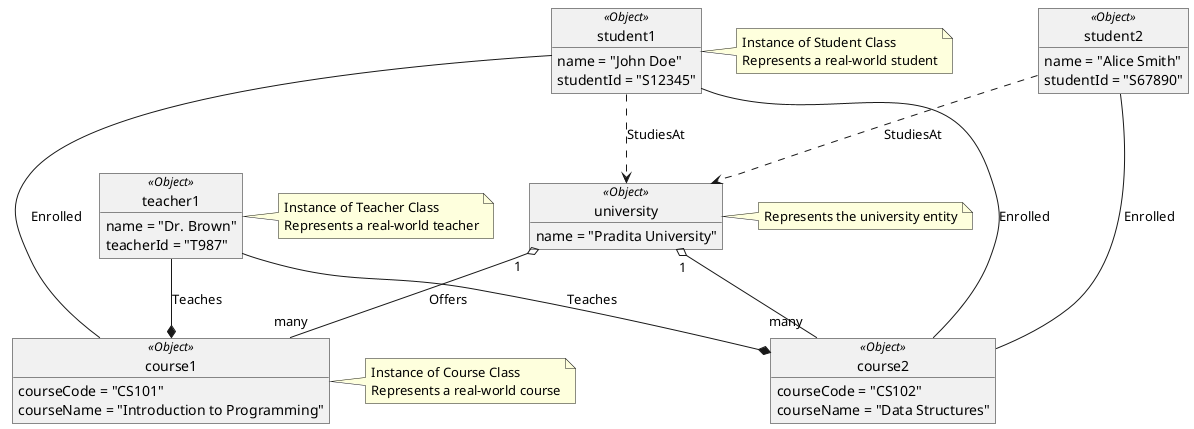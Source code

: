 @startuml

' Defining Objects
object student1 <<Object>> {
  name = "John Doe"
  studentId = "S12345"
}

object student2 <<Object>> {
  name = "Alice Smith"
  studentId = "S67890"
}

object course1 <<Object>> {
  courseCode = "CS101"
  courseName = "Introduction to Programming"
}

object course2 <<Object>> {
  courseCode = "CS102"
  courseName = "Data Structures"
}

object teacher1 <<Object>> {
  name = "Dr. Brown"
  teacherId = "T987"
}

object university <<Object>> {
  name = "Pradita University"
}

' Relationships
student1 -- course1 : Enrolled
student1 -- course2 : Enrolled
student2 -- course2 : Enrolled
teacher1 --* course1 : Teaches
teacher1 --* course2 : Teaches
university "1" o-- "many" course1 : Offers
university "1" o-- "many" course2

' Dependency Relationship
student1 ..> university : StudiesAt
student2 ..> university : StudiesAt

' Notes for explanation
note right of student1
  Instance of Student Class
  Represents a real-world student
end note

note right of course1
  Instance of Course Class
  Represents a real-world course
end note

note right of teacher1
  Instance of Teacher Class
  Represents a real-world teacher
end note

note right of university
  Represents the university entity
end note

@enduml
